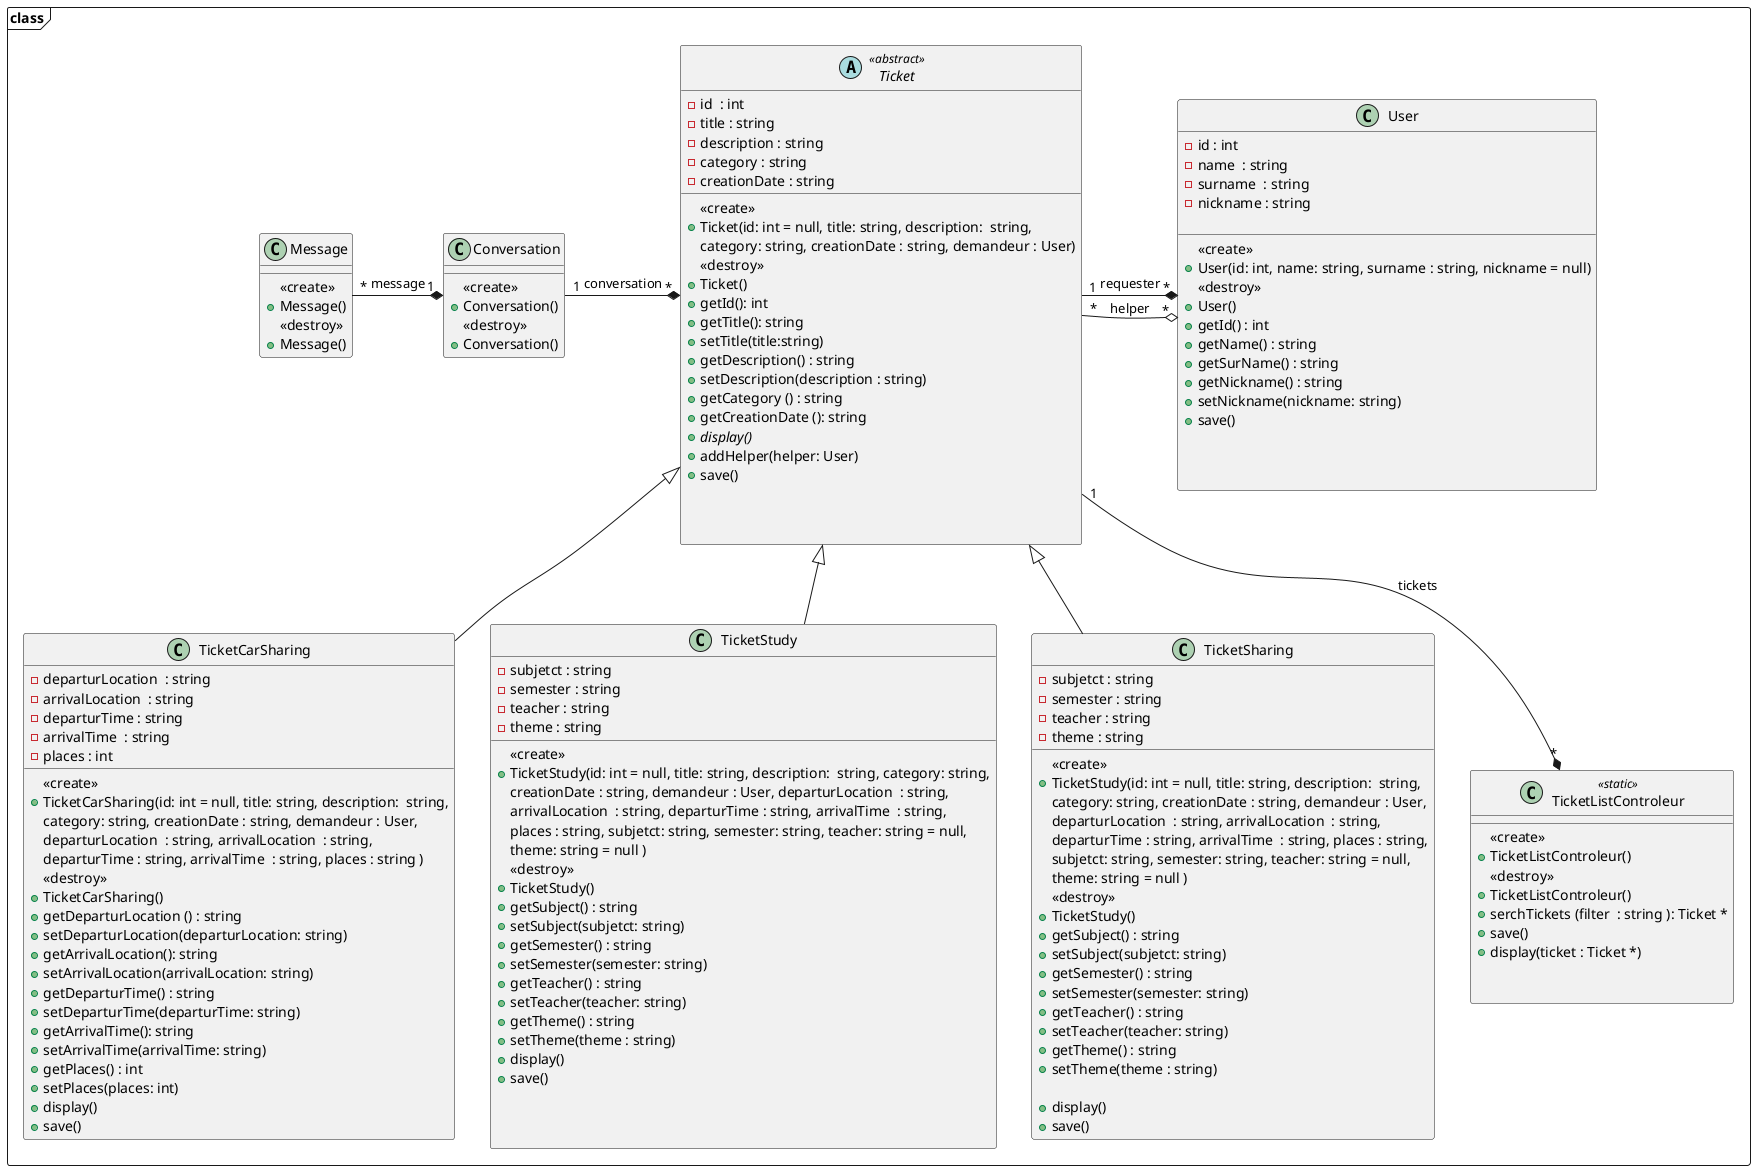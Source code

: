 @startuml diagramme de classe
package "class" as alias <<Frame>> {

abstract class Ticket <<abstract>> {
- id  : int
- title : string
- description : string 
- category : string 
- creationDate : string
__
<<create>>
+ Ticket(id: int = null, title: string, description:  string,
 category: string, creationDate : string, demandeur : User)
<<destroy>>
+ Ticket()
+ getId(): int
+ getTitle(): string
+ setTitle(title:string)
+ getDescription() : string
+ setDescription(description : string) 
+ getCategory () : string
+ getCreationDate (): string
{abstract}+ display()
+ addHelper(helper: User)
+save()



}

class Conversation  {
__
<<create>>
+ Conversation()
<<destroy>>
+ Conversation()
}


class Message  {
__
<<create>>
+ Message()
<<destroy>>
+ Message()
}

class TicketCarSharing  {
- departurLocation  : string
- arrivalLocation  : string
- departurTime : string
- arrivalTime  : string
- places : int
__
<<create>>
+ TicketCarSharing(id: int = null, title: string, description:  string, 
category: string, creationDate : string, demandeur : User,
departurLocation  : string, arrivalLocation  : string, 
departurTime : string, arrivalTime  : string, places : string )
<<destroy>>
+ TicketCarSharing()
+ getDeparturLocation () : string
+ setDeparturLocation(departurLocation: string)
+ getArrivalLocation(): string
+ setArrivalLocation(arrivalLocation: string)
+ getDeparturTime() : string
+ setDeparturTime(departurTime: string)
+ getArrivalTime(): string
+ setArrivalTime(arrivalTime: string)
+ getPlaces() : int
+ setPlaces(places: int)
+ display()
+ save()
}



class TicketStudy  {
- subjetct : string
- semester : string
- teacher : string
- theme : string
__
<<create>>
+ TicketStudy(id: int = null, title: string, description:  string, category: string, 
creationDate : string, demandeur : User, departurLocation  : string, 
arrivalLocation  : string, departurTime : string, arrivalTime  : string, 
places : string, subjetct: string, semester: string, teacher: string = null,
 theme: string = null )
<<destroy>>
+ TicketStudy()
+ getSubject() : string
+ setSubject(subjetct: string)
+ getSemester() : string
+ setSemester(semester: string)
+ getTeacher() : string
+ setTeacher(teacher: string)
+ getTheme() : string
+ setTheme(theme : string)
+ display()
+ save()



}

class TicketSharing  {
- subjetct : string
- semester : string
- teacher : string
- theme : string
__
<<create>>
+ TicketStudy(id: int = null, title: string, description:  string, 
category: string, creationDate : string, demandeur : User, 
departurLocation  : string, arrivalLocation  : string, 
departurTime : string, arrivalTime  : string, places : string,
subjetct: string, semester: string, teacher: string = null,
theme: string = null )
<<destroy>> 
+ TicketStudy()
+ getSubject() : string
+ setSubject(subjetct: string)
+ getSemester() : string
+ setSemester(semester: string)
+ getTeacher() : string
+ setTeacher(teacher: string)
+ getTheme() : string
+ setTheme(theme : string)

+ display()
+save()
}

class User  {
- id : int
- name  : string
- surname  : string
- nickname : string

__
<<create>>
+ User(id: int, name: string, surname : string, nickname = null)
<<destroy>>
+ User()
+ getId() : int
+ getName() : string
+ getSurName() : string
+ getNickname() : string
+ setNickname(nickname: string)
+ save()



}


class TicketListControleur <<static>> {
__
<<create>>
+ TicketListControleur()
<<destroy>>
+ TicketListControleur()   
+ serchTickets (filter  : string ): Ticket *
+ save()
+ display(ticket : Ticket *)


}


Ticket <|-- TicketCarSharing
Ticket <|--TicketStudy
Ticket <|--TicketSharing
User "*" *---left- "1" Ticket : requester
User "*" o---left- "*" Ticket : helper
Ticket "*" *---left- "1" Conversation: conversation
Conversation"1" *-left-- "*" Message :message
Ticket "1" -down-* "*" TicketListControleur : tickets

}
@enduml